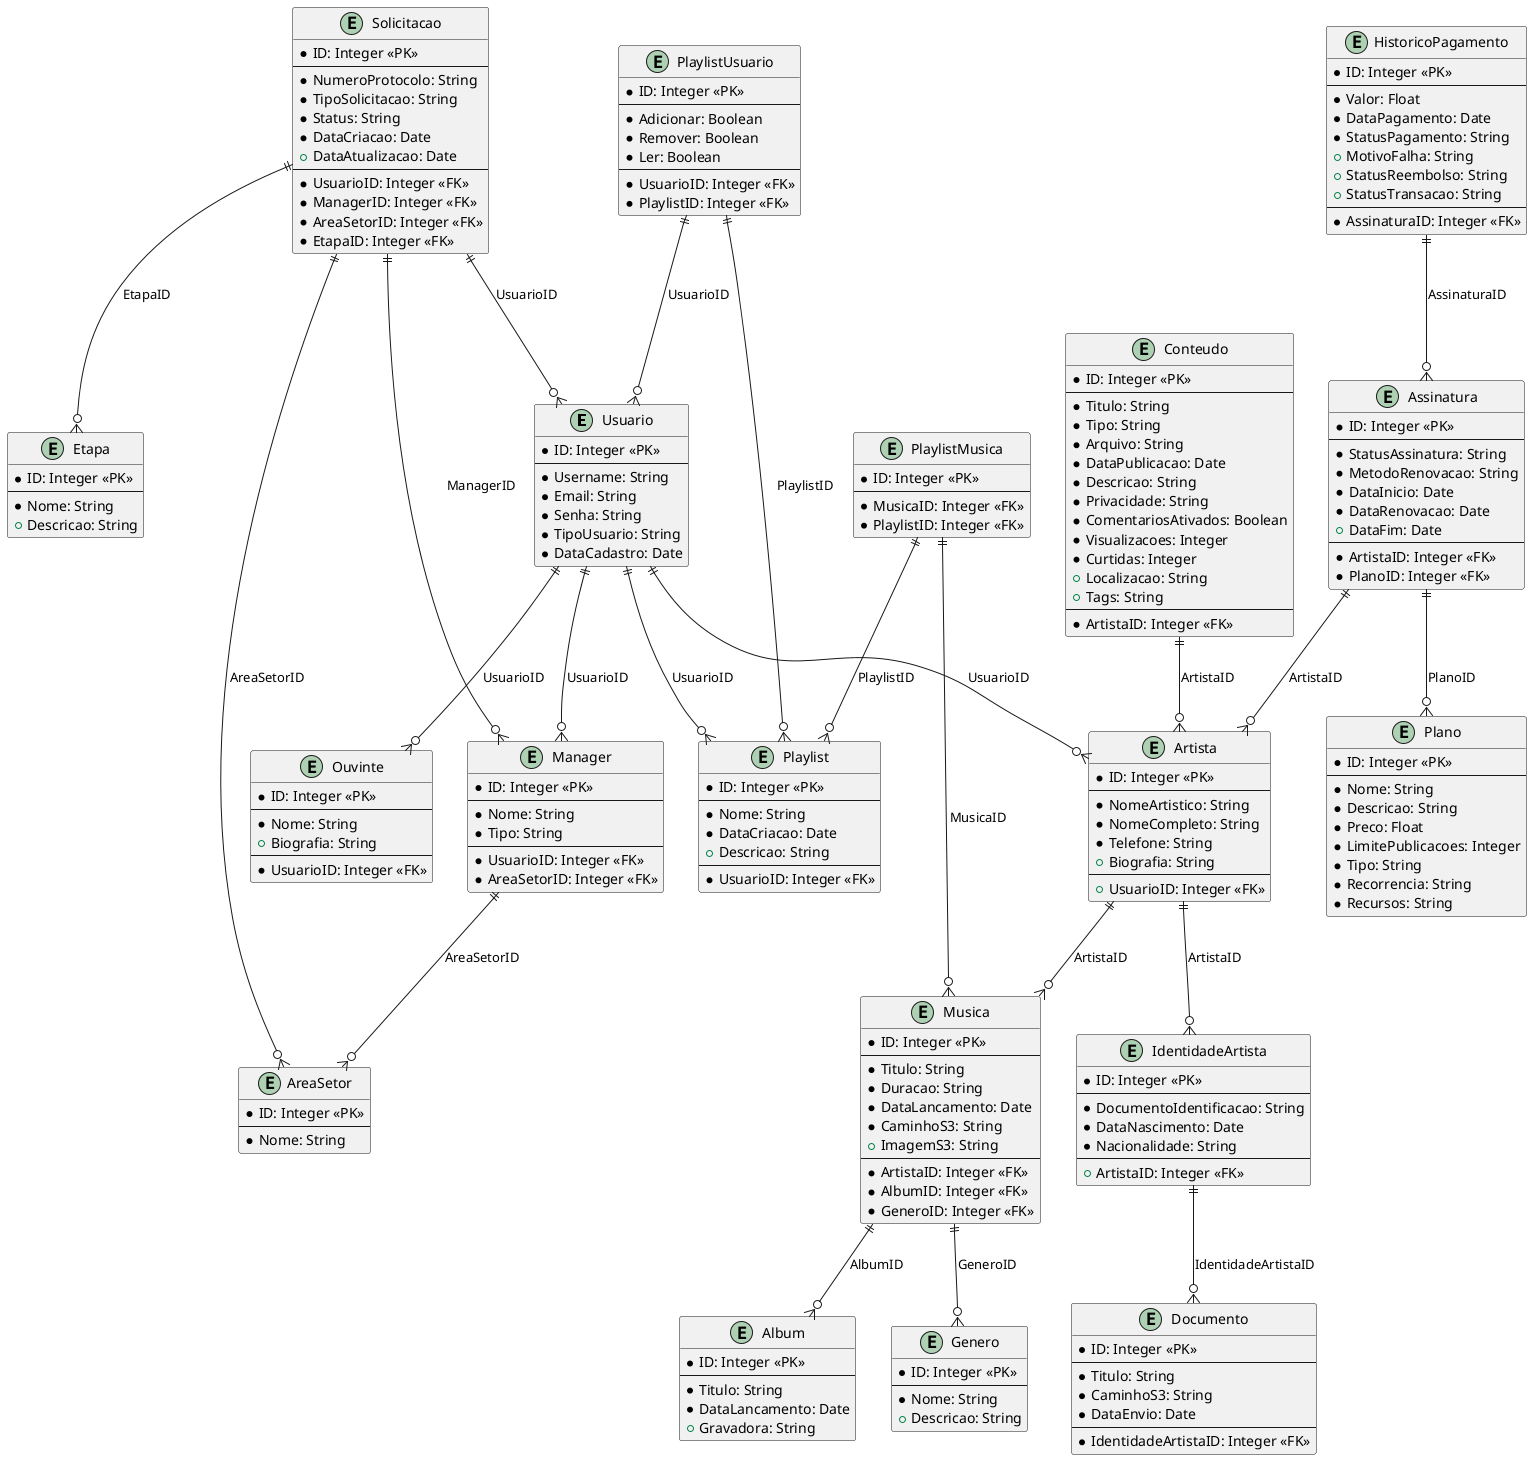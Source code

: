 @startuml Entity_diagram

entity Usuario {
    *ID: Integer <<PK>>
    --
    *Username: String
    *Email: String
    *Senha: String
    *TipoUsuario: String
    *DataCadastro: Date
}

entity Manager {
    *ID: Integer <<PK>>
    --
    *Nome: String
    *Tipo: String
    --
    *UsuarioID: Integer <<FK>>
    *AreaSetorID: Integer <<FK>>
}

entity Ouvinte {
    *ID: Integer <<PK>>
    --
    *Nome: String
    +Biografia: String
    --
    *UsuarioID: Integer <<FK>>
}

entity Artista {
    *ID: Integer <<PK>>
    --
    *NomeArtistico: String
    *NomeCompleto: String
    *Telefone: String
    +Biografia: String
    --
    +UsuarioID: Integer <<FK>>
}

entity IdentidadeArtista {
    *ID: Integer <<PK>>
    --
    *DocumentoIdentificacao: String
    *DataNascimento: Date
    *Nacionalidade: String
    --
    +ArtistaID: Integer <<FK>>
}

entity Documento {
    *ID: Integer <<PK>>
    --
    *Titulo: String
    *CaminhoS3: String
    *DataEnvio: Date
    --
    *IdentidadeArtistaID: Integer <<FK>>
}

entity Album {
    *ID: Integer <<PK>>
    --
    *Titulo: String
    *DataLancamento: Date
    +Gravadora: String
}

entity Genero {
    *ID: Integer <<PK>>
    --
    *Nome: String
    +Descricao: String
}

entity Musica {
    *ID: Integer <<PK>>
    --
    *Titulo: String
    *Duracao: String
    *DataLancamento: Date
    *CaminhoS3: String
    +ImagemS3: String
    --
    *ArtistaID: Integer <<FK>>
    *AlbumID: Integer <<FK>>
    *GeneroID: Integer <<FK>>
}

entity Playlist {
    *ID: Integer <<PK>>
    --
    *Nome: String
    *DataCriacao: Date
    +Descricao: String
    --
    *UsuarioID: Integer <<FK>>
}

entity PlaylistMusica {
    *ID: Integer <<PK>>
    --
    *MusicaID: Integer <<FK>>
    *PlaylistID: Integer <<FK>>
}

entity PlaylistUsuario {
    *ID: Integer <<PK>>
    --
    *Adicionar: Boolean
    *Remover: Boolean
    *Ler: Boolean
    --
    *UsuarioID: Integer <<FK>>
    *PlaylistID: Integer <<FK>>
}

entity AreaSetor {
    *ID: Integer <<PK>>
    --
    *Nome: String
}

entity Etapa {
    *ID: Integer <<PK>>
    --
    *Nome: String
    +Descricao: String
}

entity Solicitacao {
    *ID: Integer <<PK>>
    --
    *NumeroProtocolo: String
    *TipoSolicitacao: String
    *Status: String
    *DataCriacao: Date
    +DataAtualizacao: Date
    --
    *UsuarioID: Integer <<FK>>
    *ManagerID: Integer <<FK>>
    *AreaSetorID: Integer <<FK>>
    *EtapaID: Integer <<FK>>
}

entity Plano {
    *ID: Integer <<PK>>
    --
    *Nome: String
    *Descricao: String
    *Preco: Float
    *LimitePublicacoes: Integer
    *Tipo: String
    *Recorrencia: String
    *Recursos: String
}

entity Assinatura {
    *ID: Integer <<PK>>
    --
    *StatusAssinatura: String
    *MetodoRenovacao: String
    *DataInicio: Date
    *DataRenovacao: Date
    +DataFim: Date
    --
    *ArtistaID: Integer <<FK>>
    *PlanoID: Integer <<FK>>
}

entity HistoricoPagamento {
    *ID: Integer <<PK>>
    --
    *Valor: Float
    *DataPagamento: Date
    *StatusPagamento: String
    +MotivoFalha: String
    +StatusReembolso: String
    +StatusTransacao: String
    --
    *AssinaturaID: Integer <<FK>>
}

entity Conteudo {
    *ID: Integer <<PK>>
    --
    *Titulo: String
    *Tipo: String
    *Arquivo: String
    *DataPublicacao: Date
    *Descricao: String
    *Privacidade: String
    *ComentariosAtivados: Boolean
    *Visualizacoes: Integer
    *Curtidas: Integer
    +Localizacao: String
    +Tags: String
    --
    *ArtistaID: Integer <<FK>>
}

Usuario ||--o{ Manager: UsuarioID
Usuario ||--o{ Ouvinte: UsuarioID
Usuario ||--o{ Artista: UsuarioID
Artista ||--o{ IdentidadeArtista: ArtistaID
IdentidadeArtista ||--o{ Documento: IdentidadeArtistaID
Artista ||--o{ Musica: ArtistaID
Musica ||--o{ Album: AlbumID
Musica ||--o{ Genero: GeneroID
PlaylistUsuario ||--o{ Usuario: UsuarioID
PlaylistUsuario ||--o{ Playlist: PlaylistID
PlaylistMusica ||--o{ Playlist: PlaylistID
PlaylistMusica ||--o{ Musica: MusicaID
Usuario ||--o{ Playlist: UsuarioID
Manager ||--o{ AreaSetor: AreaSetorID
Solicitacao ||--o{ Usuario: UsuarioID
Solicitacao ||--o{ Manager: ManagerID
Solicitacao ||--o{ AreaSetor: AreaSetorID
Solicitacao ||--o{ Etapa: EtapaID
Assinatura ||--o{ Artista: ArtistaID
Assinatura ||--o{ Plano: PlanoID
HistoricoPagamento ||--o{ Assinatura: AssinaturaID
Conteudo ||--o{ Artista: ArtistaID

@enduml
